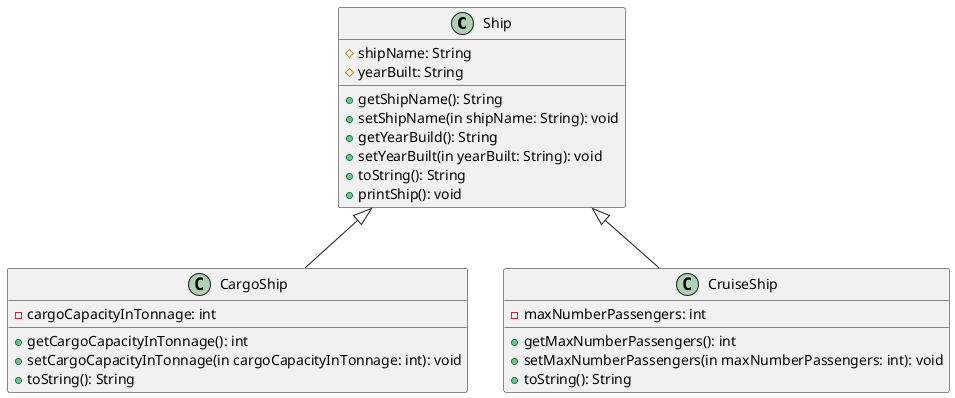 @startuml

Ship <|-- CargoShip
Ship <|-- CruiseShip

class Ship {
  # shipName: String
  # yearBuilt: String

  + getShipName(): String
  + setShipName(in shipName: String): void
  + getYearBuild(): String
  + setYearBuilt(in yearBuilt: String): void
  + toString(): String
  + printShip(): void
}

class CargoShip {
 - cargoCapacityInTonnage: int

 + getCargoCapacityInTonnage(): int
 + setCargoCapacityInTonnage(in cargoCapacityInTonnage: int): void
 + toString(): String
}

class CruiseShip {
 - maxNumberPassengers: int

 + getMaxNumberPassengers(): int
 + setMaxNumberPassengers(in maxNumberPassengers: int): void
 + toString(): String
}

@enduml